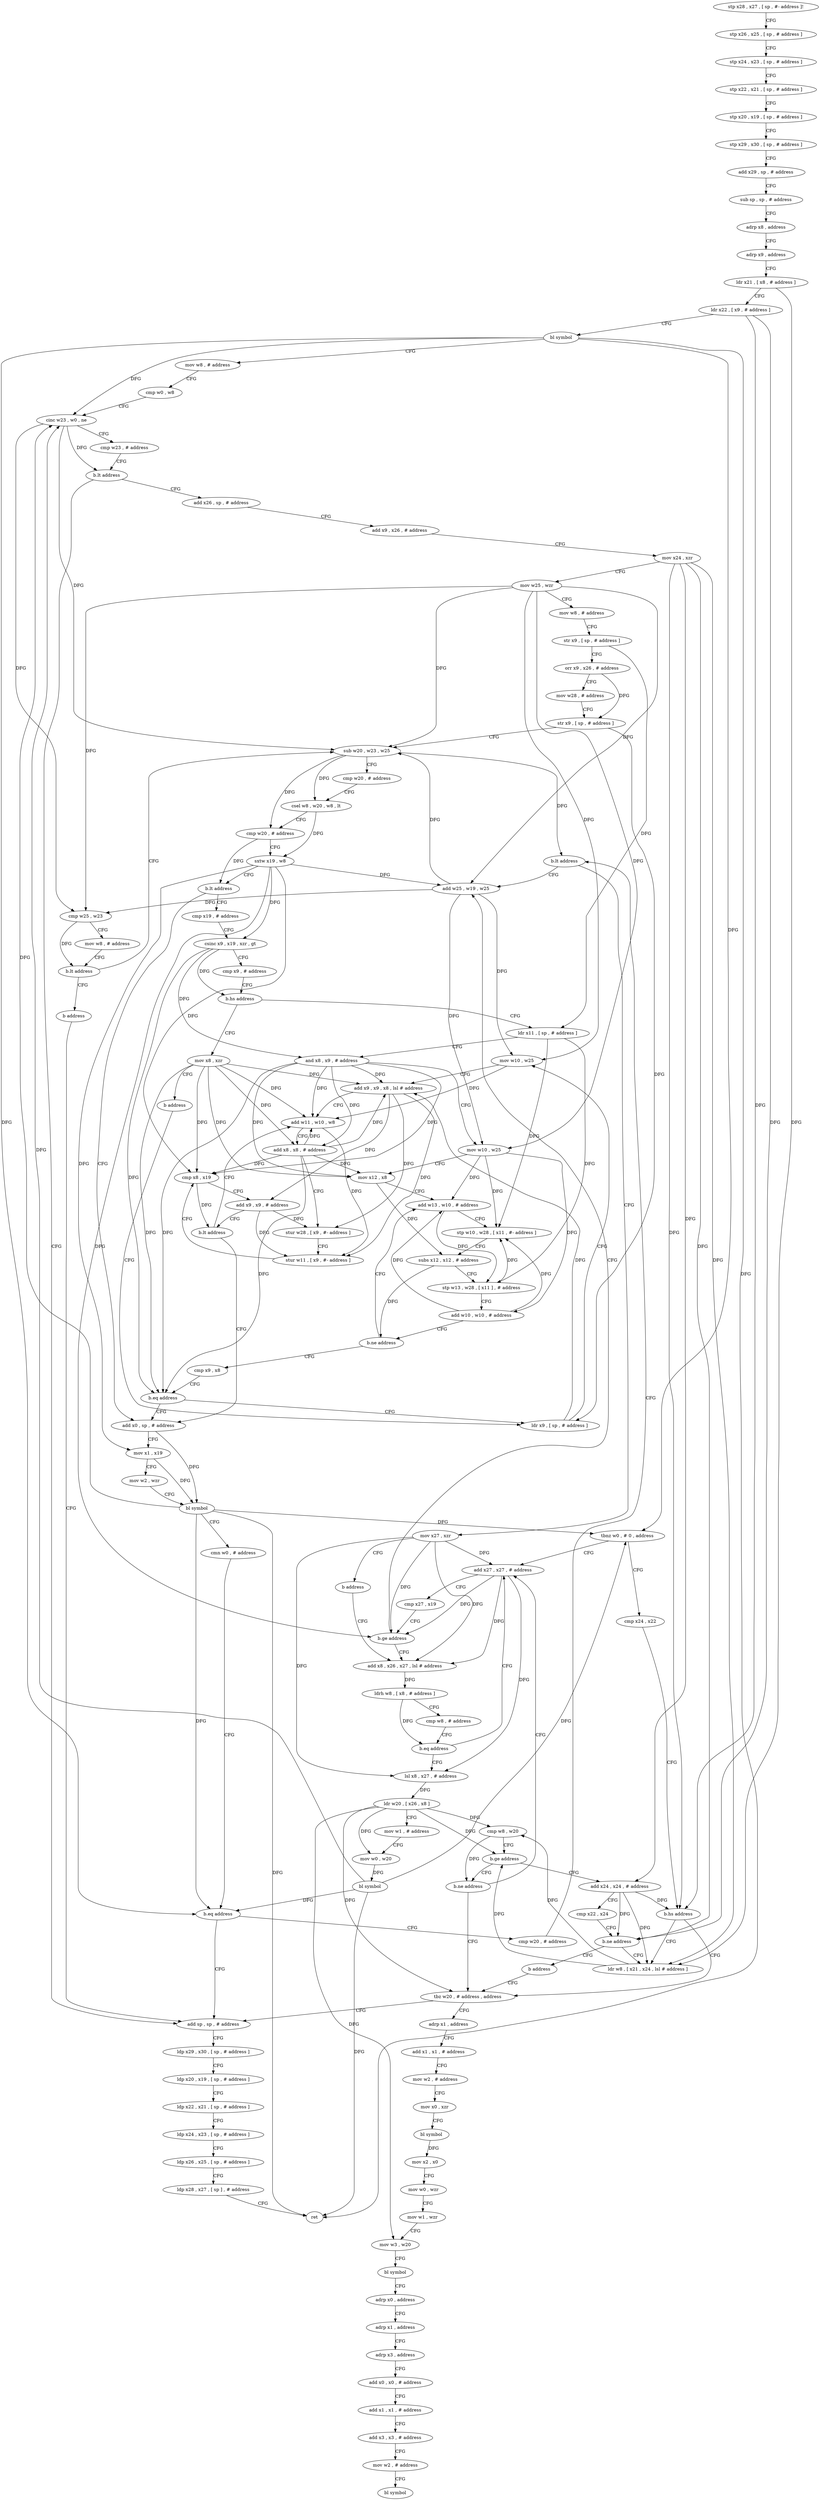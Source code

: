 digraph "func" {
"4263004" [label = "stp x28 , x27 , [ sp , #- address ]!" ]
"4263008" [label = "stp x26 , x25 , [ sp , # address ]" ]
"4263012" [label = "stp x24 , x23 , [ sp , # address ]" ]
"4263016" [label = "stp x22 , x21 , [ sp , # address ]" ]
"4263020" [label = "stp x20 , x19 , [ sp , # address ]" ]
"4263024" [label = "stp x29 , x30 , [ sp , # address ]" ]
"4263028" [label = "add x29 , sp , # address" ]
"4263032" [label = "sub sp , sp , # address" ]
"4263036" [label = "adrp x8 , address" ]
"4263040" [label = "adrp x9 , address" ]
"4263044" [label = "ldr x21 , [ x8 , # address ]" ]
"4263048" [label = "ldr x22 , [ x9 , # address ]" ]
"4263052" [label = "bl symbol" ]
"4263056" [label = "mov w8 , # address" ]
"4263060" [label = "cmp w0 , w8" ]
"4263064" [label = "cinc w23 , w0 , ne" ]
"4263068" [label = "cmp w23 , # address" ]
"4263072" [label = "b.lt address" ]
"4263404" [label = "add sp , sp , # address" ]
"4263076" [label = "add x26 , sp , # address" ]
"4263408" [label = "ldp x29 , x30 , [ sp , # address ]" ]
"4263412" [label = "ldp x20 , x19 , [ sp , # address ]" ]
"4263416" [label = "ldp x22 , x21 , [ sp , # address ]" ]
"4263420" [label = "ldp x24 , x23 , [ sp , # address ]" ]
"4263424" [label = "ldp x26 , x25 , [ sp , # address ]" ]
"4263428" [label = "ldp x28 , x27 , [ sp ] , # address" ]
"4263432" [label = "ret" ]
"4263080" [label = "add x9 , x26 , # address" ]
"4263084" [label = "mov x24 , xzr" ]
"4263088" [label = "mov w25 , wzr" ]
"4263092" [label = "mov w8 , # address" ]
"4263096" [label = "str x9 , [ sp , # address ]" ]
"4263100" [label = "orr x9 , x26 , # address" ]
"4263104" [label = "mov w28 , # address" ]
"4263108" [label = "str x9 , [ sp , # address ]" ]
"4263112" [label = "sub w20 , w23 , w25" ]
"4263248" [label = "add x0 , sp , # address" ]
"4263252" [label = "mov x1 , x19" ]
"4263256" [label = "mov w2 , wzr" ]
"4263260" [label = "bl symbol" ]
"4263264" [label = "cmn w0 , # address" ]
"4263268" [label = "b.eq address" ]
"4263272" [label = "cmp w20 , # address" ]
"4263136" [label = "cmp x19 , # address" ]
"4263140" [label = "csinc x9 , x19 , xzr , gt" ]
"4263144" [label = "cmp x9 , # address" ]
"4263148" [label = "b.hs address" ]
"4263160" [label = "ldr x11 , [ sp , # address ]" ]
"4263152" [label = "mov x8 , xzr" ]
"4263276" [label = "b.lt address" ]
"4263380" [label = "add w25 , w19 , w25" ]
"4263280" [label = "mov x27 , xzr" ]
"4263164" [label = "and x8 , x9 , # address" ]
"4263168" [label = "mov w10 , w25" ]
"4263172" [label = "mov x12 , x8" ]
"4263176" [label = "add w13 , w10 , # address" ]
"4263156" [label = "b address" ]
"4263208" [label = "ldr x9 , [ sp , # address ]" ]
"4263384" [label = "cmp w25 , w23" ]
"4263388" [label = "mov w8 , # address" ]
"4263392" [label = "b.lt address" ]
"4263396" [label = "b address" ]
"4263284" [label = "b address" ]
"4263304" [label = "add x8 , x26 , x27 , lsl # address" ]
"4263180" [label = "stp w10 , w28 , [ x11 , #- address ]" ]
"4263184" [label = "subs x12 , x12 , # address" ]
"4263188" [label = "stp w13 , w28 , [ x11 ] , # address" ]
"4263192" [label = "add w10 , w10 , # address" ]
"4263196" [label = "b.ne address" ]
"4263200" [label = "cmp x9 , x8" ]
"4263204" [label = "b.eq address" ]
"4263212" [label = "mov w10 , w25" ]
"4263216" [label = "add x9 , x9 , x8 , lsl # address" ]
"4263220" [label = "add w11 , w10 , w8" ]
"4263116" [label = "cmp w20 , # address" ]
"4263120" [label = "csel w8 , w20 , w8 , lt" ]
"4263124" [label = "cmp w20 , # address" ]
"4263128" [label = "sxtw x19 , w8" ]
"4263132" [label = "b.lt address" ]
"4263308" [label = "ldrh w8 , [ x8 , # address ]" ]
"4263312" [label = "cmp w8 , # address" ]
"4263316" [label = "b.eq address" ]
"4263292" [label = "add x27 , x27 , # address" ]
"4263320" [label = "lsl x8 , x27 , # address" ]
"4263224" [label = "add x8 , x8 , # address" ]
"4263228" [label = "stur w28 , [ x9 , #- address ]" ]
"4263232" [label = "stur w11 , [ x9 , #- address ]" ]
"4263236" [label = "cmp x8 , x19" ]
"4263240" [label = "add x9 , x9 , # address" ]
"4263244" [label = "b.lt address" ]
"4263296" [label = "cmp x27 , x19" ]
"4263300" [label = "b.ge address" ]
"4263324" [label = "ldr w20 , [ x26 , x8 ]" ]
"4263328" [label = "mov w1 , # address" ]
"4263332" [label = "mov w0 , w20" ]
"4263336" [label = "bl symbol" ]
"4263340" [label = "tbnz w0 , # 0 , address" ]
"4263344" [label = "cmp x24 , x22" ]
"4263348" [label = "b.hs address" ]
"4263400" [label = "tbz w20 , # address , address" ]
"4263352" [label = "ldr w8 , [ x21 , x24 , lsl # address ]" ]
"4263436" [label = "adrp x1 , address" ]
"4263356" [label = "cmp w8 , w20" ]
"4263360" [label = "b.ge address" ]
"4263288" [label = "b.ne address" ]
"4263364" [label = "add x24 , x24 , # address" ]
"4263440" [label = "add x1 , x1 , # address" ]
"4263444" [label = "mov w2 , # address" ]
"4263448" [label = "mov x0 , xzr" ]
"4263452" [label = "bl symbol" ]
"4263456" [label = "mov x2 , x0" ]
"4263460" [label = "mov w0 , wzr" ]
"4263464" [label = "mov w1 , wzr" ]
"4263468" [label = "mov w3 , w20" ]
"4263472" [label = "bl symbol" ]
"4263476" [label = "adrp x0 , address" ]
"4263480" [label = "adrp x1 , address" ]
"4263484" [label = "adrp x3 , address" ]
"4263488" [label = "add x0 , x0 , # address" ]
"4263492" [label = "add x1 , x1 , # address" ]
"4263496" [label = "add x3 , x3 , # address" ]
"4263500" [label = "mov w2 , # address" ]
"4263504" [label = "bl symbol" ]
"4263368" [label = "cmp x22 , x24" ]
"4263372" [label = "b.ne address" ]
"4263376" [label = "b address" ]
"4263004" -> "4263008" [ label = "CFG" ]
"4263008" -> "4263012" [ label = "CFG" ]
"4263012" -> "4263016" [ label = "CFG" ]
"4263016" -> "4263020" [ label = "CFG" ]
"4263020" -> "4263024" [ label = "CFG" ]
"4263024" -> "4263028" [ label = "CFG" ]
"4263028" -> "4263032" [ label = "CFG" ]
"4263032" -> "4263036" [ label = "CFG" ]
"4263036" -> "4263040" [ label = "CFG" ]
"4263040" -> "4263044" [ label = "CFG" ]
"4263044" -> "4263048" [ label = "CFG" ]
"4263044" -> "4263352" [ label = "DFG" ]
"4263048" -> "4263052" [ label = "CFG" ]
"4263048" -> "4263348" [ label = "DFG" ]
"4263048" -> "4263372" [ label = "DFG" ]
"4263052" -> "4263056" [ label = "CFG" ]
"4263052" -> "4263064" [ label = "DFG" ]
"4263052" -> "4263432" [ label = "DFG" ]
"4263052" -> "4263268" [ label = "DFG" ]
"4263052" -> "4263340" [ label = "DFG" ]
"4263056" -> "4263060" [ label = "CFG" ]
"4263060" -> "4263064" [ label = "CFG" ]
"4263064" -> "4263068" [ label = "CFG" ]
"4263064" -> "4263072" [ label = "DFG" ]
"4263064" -> "4263112" [ label = "DFG" ]
"4263064" -> "4263384" [ label = "DFG" ]
"4263068" -> "4263072" [ label = "CFG" ]
"4263072" -> "4263404" [ label = "CFG" ]
"4263072" -> "4263076" [ label = "CFG" ]
"4263404" -> "4263408" [ label = "CFG" ]
"4263076" -> "4263080" [ label = "CFG" ]
"4263408" -> "4263412" [ label = "CFG" ]
"4263412" -> "4263416" [ label = "CFG" ]
"4263416" -> "4263420" [ label = "CFG" ]
"4263420" -> "4263424" [ label = "CFG" ]
"4263424" -> "4263428" [ label = "CFG" ]
"4263428" -> "4263432" [ label = "CFG" ]
"4263080" -> "4263084" [ label = "CFG" ]
"4263084" -> "4263088" [ label = "CFG" ]
"4263084" -> "4263348" [ label = "DFG" ]
"4263084" -> "4263352" [ label = "DFG" ]
"4263084" -> "4263364" [ label = "DFG" ]
"4263084" -> "4263372" [ label = "DFG" ]
"4263088" -> "4263092" [ label = "CFG" ]
"4263088" -> "4263112" [ label = "DFG" ]
"4263088" -> "4263380" [ label = "DFG" ]
"4263088" -> "4263384" [ label = "DFG" ]
"4263088" -> "4263168" [ label = "DFG" ]
"4263088" -> "4263212" [ label = "DFG" ]
"4263092" -> "4263096" [ label = "CFG" ]
"4263096" -> "4263100" [ label = "CFG" ]
"4263096" -> "4263160" [ label = "DFG" ]
"4263100" -> "4263104" [ label = "CFG" ]
"4263100" -> "4263108" [ label = "DFG" ]
"4263104" -> "4263108" [ label = "CFG" ]
"4263108" -> "4263112" [ label = "CFG" ]
"4263108" -> "4263208" [ label = "DFG" ]
"4263112" -> "4263116" [ label = "CFG" ]
"4263112" -> "4263120" [ label = "DFG" ]
"4263112" -> "4263124" [ label = "DFG" ]
"4263112" -> "4263276" [ label = "DFG" ]
"4263248" -> "4263252" [ label = "CFG" ]
"4263248" -> "4263260" [ label = "DFG" ]
"4263252" -> "4263256" [ label = "CFG" ]
"4263252" -> "4263260" [ label = "DFG" ]
"4263256" -> "4263260" [ label = "CFG" ]
"4263260" -> "4263264" [ label = "CFG" ]
"4263260" -> "4263064" [ label = "DFG" ]
"4263260" -> "4263432" [ label = "DFG" ]
"4263260" -> "4263268" [ label = "DFG" ]
"4263260" -> "4263340" [ label = "DFG" ]
"4263264" -> "4263268" [ label = "CFG" ]
"4263268" -> "4263404" [ label = "CFG" ]
"4263268" -> "4263272" [ label = "CFG" ]
"4263272" -> "4263276" [ label = "CFG" ]
"4263136" -> "4263140" [ label = "CFG" ]
"4263140" -> "4263144" [ label = "CFG" ]
"4263140" -> "4263148" [ label = "DFG" ]
"4263140" -> "4263164" [ label = "DFG" ]
"4263140" -> "4263204" [ label = "DFG" ]
"4263144" -> "4263148" [ label = "CFG" ]
"4263148" -> "4263160" [ label = "CFG" ]
"4263148" -> "4263152" [ label = "CFG" ]
"4263160" -> "4263164" [ label = "CFG" ]
"4263160" -> "4263180" [ label = "DFG" ]
"4263160" -> "4263188" [ label = "DFG" ]
"4263152" -> "4263156" [ label = "CFG" ]
"4263152" -> "4263172" [ label = "DFG" ]
"4263152" -> "4263216" [ label = "DFG" ]
"4263152" -> "4263204" [ label = "DFG" ]
"4263152" -> "4263220" [ label = "DFG" ]
"4263152" -> "4263224" [ label = "DFG" ]
"4263152" -> "4263236" [ label = "DFG" ]
"4263276" -> "4263380" [ label = "CFG" ]
"4263276" -> "4263280" [ label = "CFG" ]
"4263380" -> "4263384" [ label = "DFG" ]
"4263380" -> "4263112" [ label = "DFG" ]
"4263380" -> "4263168" [ label = "DFG" ]
"4263380" -> "4263212" [ label = "DFG" ]
"4263280" -> "4263284" [ label = "CFG" ]
"4263280" -> "4263304" [ label = "DFG" ]
"4263280" -> "4263292" [ label = "DFG" ]
"4263280" -> "4263300" [ label = "DFG" ]
"4263280" -> "4263320" [ label = "DFG" ]
"4263164" -> "4263168" [ label = "CFG" ]
"4263164" -> "4263172" [ label = "DFG" ]
"4263164" -> "4263216" [ label = "DFG" ]
"4263164" -> "4263204" [ label = "DFG" ]
"4263164" -> "4263220" [ label = "DFG" ]
"4263164" -> "4263224" [ label = "DFG" ]
"4263164" -> "4263236" [ label = "DFG" ]
"4263168" -> "4263172" [ label = "CFG" ]
"4263168" -> "4263176" [ label = "DFG" ]
"4263168" -> "4263180" [ label = "DFG" ]
"4263168" -> "4263192" [ label = "DFG" ]
"4263172" -> "4263176" [ label = "CFG" ]
"4263172" -> "4263184" [ label = "DFG" ]
"4263176" -> "4263180" [ label = "CFG" ]
"4263176" -> "4263188" [ label = "DFG" ]
"4263156" -> "4263208" [ label = "CFG" ]
"4263208" -> "4263212" [ label = "CFG" ]
"4263208" -> "4263216" [ label = "DFG" ]
"4263384" -> "4263388" [ label = "CFG" ]
"4263384" -> "4263392" [ label = "DFG" ]
"4263388" -> "4263392" [ label = "CFG" ]
"4263392" -> "4263112" [ label = "CFG" ]
"4263392" -> "4263396" [ label = "CFG" ]
"4263396" -> "4263404" [ label = "CFG" ]
"4263284" -> "4263304" [ label = "CFG" ]
"4263304" -> "4263308" [ label = "DFG" ]
"4263180" -> "4263184" [ label = "CFG" ]
"4263184" -> "4263188" [ label = "CFG" ]
"4263184" -> "4263196" [ label = "DFG" ]
"4263188" -> "4263192" [ label = "CFG" ]
"4263188" -> "4263180" [ label = "DFG" ]
"4263192" -> "4263196" [ label = "CFG" ]
"4263192" -> "4263176" [ label = "DFG" ]
"4263192" -> "4263180" [ label = "DFG" ]
"4263196" -> "4263176" [ label = "CFG" ]
"4263196" -> "4263200" [ label = "CFG" ]
"4263200" -> "4263204" [ label = "CFG" ]
"4263204" -> "4263248" [ label = "CFG" ]
"4263204" -> "4263208" [ label = "CFG" ]
"4263212" -> "4263216" [ label = "CFG" ]
"4263212" -> "4263220" [ label = "DFG" ]
"4263216" -> "4263220" [ label = "CFG" ]
"4263216" -> "4263228" [ label = "DFG" ]
"4263216" -> "4263232" [ label = "DFG" ]
"4263216" -> "4263240" [ label = "DFG" ]
"4263220" -> "4263224" [ label = "CFG" ]
"4263220" -> "4263232" [ label = "DFG" ]
"4263116" -> "4263120" [ label = "CFG" ]
"4263120" -> "4263124" [ label = "CFG" ]
"4263120" -> "4263128" [ label = "DFG" ]
"4263124" -> "4263128" [ label = "CFG" ]
"4263124" -> "4263132" [ label = "DFG" ]
"4263128" -> "4263132" [ label = "CFG" ]
"4263128" -> "4263252" [ label = "DFG" ]
"4263128" -> "4263140" [ label = "DFG" ]
"4263128" -> "4263380" [ label = "DFG" ]
"4263128" -> "4263300" [ label = "DFG" ]
"4263128" -> "4263236" [ label = "DFG" ]
"4263132" -> "4263248" [ label = "CFG" ]
"4263132" -> "4263136" [ label = "CFG" ]
"4263308" -> "4263312" [ label = "CFG" ]
"4263308" -> "4263316" [ label = "DFG" ]
"4263312" -> "4263316" [ label = "CFG" ]
"4263316" -> "4263292" [ label = "CFG" ]
"4263316" -> "4263320" [ label = "CFG" ]
"4263292" -> "4263296" [ label = "CFG" ]
"4263292" -> "4263304" [ label = "DFG" ]
"4263292" -> "4263300" [ label = "DFG" ]
"4263292" -> "4263320" [ label = "DFG" ]
"4263320" -> "4263324" [ label = "DFG" ]
"4263224" -> "4263228" [ label = "CFG" ]
"4263224" -> "4263172" [ label = "DFG" ]
"4263224" -> "4263216" [ label = "DFG" ]
"4263224" -> "4263204" [ label = "DFG" ]
"4263224" -> "4263220" [ label = "DFG" ]
"4263224" -> "4263236" [ label = "DFG" ]
"4263228" -> "4263232" [ label = "CFG" ]
"4263232" -> "4263236" [ label = "CFG" ]
"4263236" -> "4263240" [ label = "CFG" ]
"4263236" -> "4263244" [ label = "DFG" ]
"4263240" -> "4263244" [ label = "CFG" ]
"4263240" -> "4263228" [ label = "DFG" ]
"4263240" -> "4263232" [ label = "DFG" ]
"4263244" -> "4263220" [ label = "CFG" ]
"4263244" -> "4263248" [ label = "CFG" ]
"4263296" -> "4263300" [ label = "CFG" ]
"4263300" -> "4263380" [ label = "CFG" ]
"4263300" -> "4263304" [ label = "CFG" ]
"4263324" -> "4263328" [ label = "CFG" ]
"4263324" -> "4263332" [ label = "DFG" ]
"4263324" -> "4263400" [ label = "DFG" ]
"4263324" -> "4263356" [ label = "DFG" ]
"4263324" -> "4263360" [ label = "DFG" ]
"4263324" -> "4263468" [ label = "DFG" ]
"4263328" -> "4263332" [ label = "CFG" ]
"4263332" -> "4263336" [ label = "DFG" ]
"4263336" -> "4263340" [ label = "DFG" ]
"4263336" -> "4263064" [ label = "DFG" ]
"4263336" -> "4263268" [ label = "DFG" ]
"4263336" -> "4263432" [ label = "DFG" ]
"4263340" -> "4263292" [ label = "CFG" ]
"4263340" -> "4263344" [ label = "CFG" ]
"4263344" -> "4263348" [ label = "CFG" ]
"4263348" -> "4263400" [ label = "CFG" ]
"4263348" -> "4263352" [ label = "CFG" ]
"4263400" -> "4263436" [ label = "CFG" ]
"4263400" -> "4263404" [ label = "CFG" ]
"4263352" -> "4263356" [ label = "DFG" ]
"4263352" -> "4263360" [ label = "DFG" ]
"4263436" -> "4263440" [ label = "CFG" ]
"4263356" -> "4263360" [ label = "CFG" ]
"4263356" -> "4263288" [ label = "DFG" ]
"4263360" -> "4263288" [ label = "CFG" ]
"4263360" -> "4263364" [ label = "CFG" ]
"4263288" -> "4263400" [ label = "CFG" ]
"4263288" -> "4263292" [ label = "CFG" ]
"4263364" -> "4263368" [ label = "CFG" ]
"4263364" -> "4263352" [ label = "DFG" ]
"4263364" -> "4263348" [ label = "DFG" ]
"4263364" -> "4263372" [ label = "DFG" ]
"4263440" -> "4263444" [ label = "CFG" ]
"4263444" -> "4263448" [ label = "CFG" ]
"4263448" -> "4263452" [ label = "CFG" ]
"4263452" -> "4263456" [ label = "DFG" ]
"4263456" -> "4263460" [ label = "CFG" ]
"4263460" -> "4263464" [ label = "CFG" ]
"4263464" -> "4263468" [ label = "CFG" ]
"4263468" -> "4263472" [ label = "CFG" ]
"4263472" -> "4263476" [ label = "CFG" ]
"4263476" -> "4263480" [ label = "CFG" ]
"4263480" -> "4263484" [ label = "CFG" ]
"4263484" -> "4263488" [ label = "CFG" ]
"4263488" -> "4263492" [ label = "CFG" ]
"4263492" -> "4263496" [ label = "CFG" ]
"4263496" -> "4263500" [ label = "CFG" ]
"4263500" -> "4263504" [ label = "CFG" ]
"4263368" -> "4263372" [ label = "CFG" ]
"4263372" -> "4263352" [ label = "CFG" ]
"4263372" -> "4263376" [ label = "CFG" ]
"4263376" -> "4263400" [ label = "CFG" ]
}

